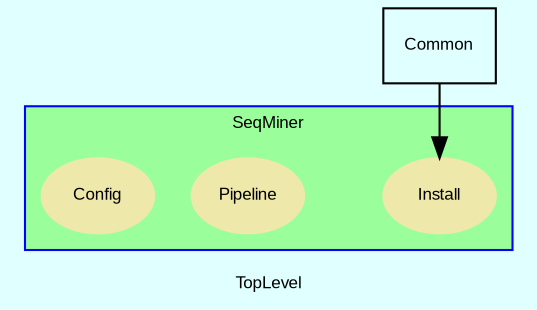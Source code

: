 digraph TopLevel {
    label = "TopLevel"
    compound = true
    fontname = Arial
    fontsize = 8
    bgcolor = lightcyan1
    node [
        color = black,
        fontname = Arial,
        fontsize = 8
    ]

    Common [
        shape = box,
        URL = "classes/Common.html",
        label = "Common"
    ]

    Common -> SeqMiner__Install [

    ]

    subgraph cluster_SeqMiner {
        label = "SeqMiner"
        fillcolor = palegreen1
        URL = "classes/SeqMiner.html"
        color = blue
        fontname = Arial
        style = filled
        SeqMiner [
            shape = plaintext,
            height = 0.01,
            width = 0.01,
            label = ""
        ]

        SeqMiner__Pipeline [
            fontcolor = black,
            shape = ellipse,
            URL = "classes/SeqMiner/Pipeline.html",
            color = palegoldenrod,
            style = filled,
            label = "Pipeline"
        ]

        SeqMiner__Config [
            fontcolor = black,
            shape = ellipse,
            URL = "classes/SeqMiner/Config.html",
            color = palegoldenrod,
            style = filled,
            label = "Config"
        ]

        SeqMiner__Install [
            fontcolor = black,
            shape = ellipse,
            URL = "classes/SeqMiner/Install.html",
            color = palegoldenrod,
            style = filled,
            label = "Install"
        ]

    }

}

